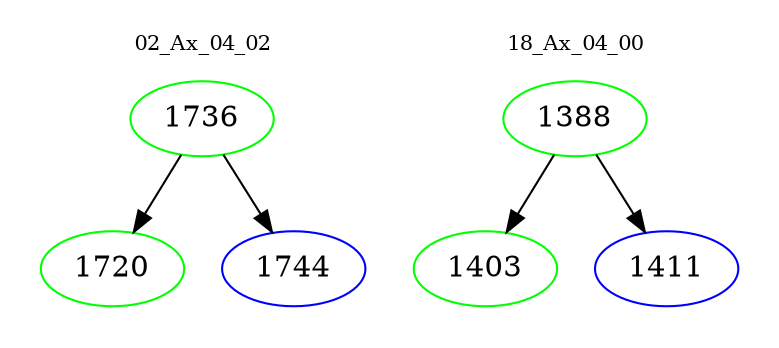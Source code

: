 digraph{
subgraph cluster_0 {
color = white
label = "02_Ax_04_02";
fontsize=10;
T0_1736 [label="1736", color="green"]
T0_1736 -> T0_1720 [color="black"]
T0_1720 [label="1720", color="green"]
T0_1736 -> T0_1744 [color="black"]
T0_1744 [label="1744", color="blue"]
}
subgraph cluster_1 {
color = white
label = "18_Ax_04_00";
fontsize=10;
T1_1388 [label="1388", color="green"]
T1_1388 -> T1_1403 [color="black"]
T1_1403 [label="1403", color="green"]
T1_1388 -> T1_1411 [color="black"]
T1_1411 [label="1411", color="blue"]
}
}
